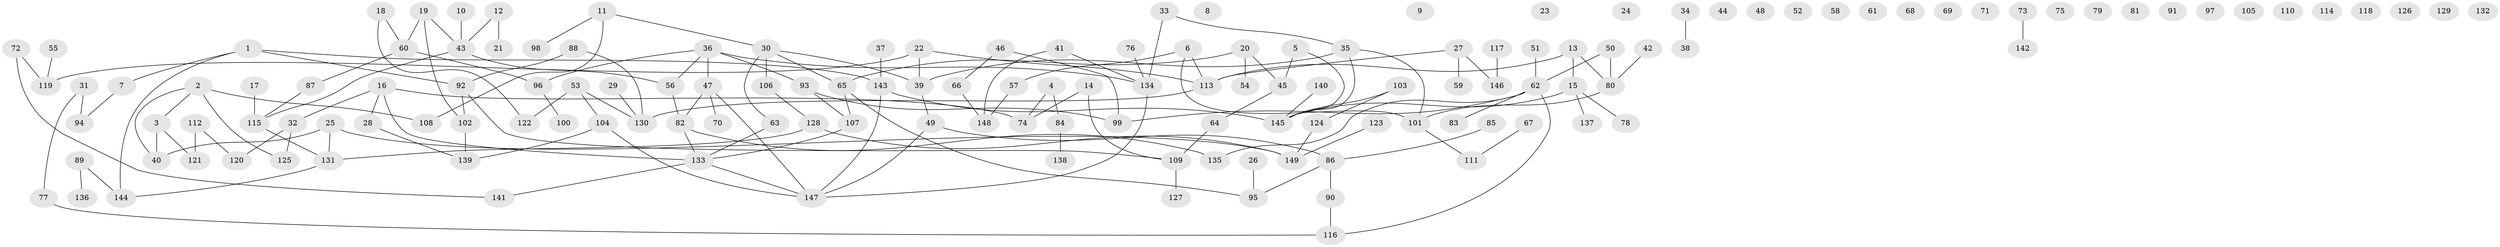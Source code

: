 // coarse degree distribution, {3: 0.08653846153846154, 0: 0.23076923076923078, 1: 0.2403846153846154, 2: 0.23076923076923078, 5: 0.07692307692307693, 4: 0.07692307692307693, 6: 0.019230769230769232, 11: 0.009615384615384616, 7: 0.019230769230769232, 9: 0.009615384615384616}
// Generated by graph-tools (version 1.1) at 2025/44/03/04/25 21:44:12]
// undirected, 149 vertices, 160 edges
graph export_dot {
graph [start="1"]
  node [color=gray90,style=filled];
  1;
  2;
  3;
  4;
  5;
  6;
  7;
  8;
  9;
  10;
  11;
  12;
  13;
  14;
  15;
  16;
  17;
  18;
  19;
  20;
  21;
  22;
  23;
  24;
  25;
  26;
  27;
  28;
  29;
  30;
  31;
  32;
  33;
  34;
  35;
  36;
  37;
  38;
  39;
  40;
  41;
  42;
  43;
  44;
  45;
  46;
  47;
  48;
  49;
  50;
  51;
  52;
  53;
  54;
  55;
  56;
  57;
  58;
  59;
  60;
  61;
  62;
  63;
  64;
  65;
  66;
  67;
  68;
  69;
  70;
  71;
  72;
  73;
  74;
  75;
  76;
  77;
  78;
  79;
  80;
  81;
  82;
  83;
  84;
  85;
  86;
  87;
  88;
  89;
  90;
  91;
  92;
  93;
  94;
  95;
  96;
  97;
  98;
  99;
  100;
  101;
  102;
  103;
  104;
  105;
  106;
  107;
  108;
  109;
  110;
  111;
  112;
  113;
  114;
  115;
  116;
  117;
  118;
  119;
  120;
  121;
  122;
  123;
  124;
  125;
  126;
  127;
  128;
  129;
  130;
  131;
  132;
  133;
  134;
  135;
  136;
  137;
  138;
  139;
  140;
  141;
  142;
  143;
  144;
  145;
  146;
  147;
  148;
  149;
  1 -- 7;
  1 -- 92;
  1 -- 143;
  1 -- 144;
  2 -- 3;
  2 -- 40;
  2 -- 108;
  2 -- 125;
  3 -- 40;
  3 -- 121;
  4 -- 74;
  4 -- 84;
  5 -- 45;
  5 -- 145;
  6 -- 57;
  6 -- 101;
  6 -- 113;
  7 -- 94;
  10 -- 43;
  11 -- 30;
  11 -- 98;
  11 -- 108;
  12 -- 21;
  12 -- 43;
  13 -- 15;
  13 -- 80;
  13 -- 113;
  14 -- 74;
  14 -- 109;
  15 -- 78;
  15 -- 137;
  15 -- 145;
  16 -- 28;
  16 -- 32;
  16 -- 74;
  16 -- 133;
  17 -- 115;
  18 -- 60;
  18 -- 122;
  19 -- 43;
  19 -- 60;
  19 -- 102;
  20 -- 45;
  20 -- 54;
  20 -- 65;
  22 -- 39;
  22 -- 113;
  22 -- 119;
  25 -- 40;
  25 -- 131;
  25 -- 149;
  26 -- 95;
  27 -- 59;
  27 -- 113;
  27 -- 146;
  28 -- 139;
  29 -- 130;
  30 -- 39;
  30 -- 63;
  30 -- 65;
  30 -- 106;
  31 -- 77;
  31 -- 94;
  32 -- 120;
  32 -- 125;
  33 -- 35;
  33 -- 134;
  34 -- 38;
  35 -- 39;
  35 -- 101;
  35 -- 145;
  36 -- 47;
  36 -- 56;
  36 -- 93;
  36 -- 96;
  36 -- 134;
  37 -- 143;
  39 -- 49;
  41 -- 134;
  41 -- 148;
  42 -- 80;
  43 -- 56;
  43 -- 115;
  45 -- 64;
  46 -- 66;
  46 -- 99;
  47 -- 70;
  47 -- 82;
  47 -- 147;
  49 -- 86;
  49 -- 147;
  50 -- 62;
  50 -- 80;
  51 -- 62;
  53 -- 104;
  53 -- 122;
  53 -- 130;
  55 -- 119;
  56 -- 82;
  57 -- 148;
  60 -- 87;
  60 -- 96;
  62 -- 83;
  62 -- 99;
  62 -- 116;
  62 -- 135;
  63 -- 133;
  64 -- 109;
  65 -- 95;
  65 -- 107;
  66 -- 148;
  67 -- 111;
  72 -- 119;
  72 -- 141;
  73 -- 142;
  76 -- 134;
  77 -- 116;
  80 -- 101;
  82 -- 133;
  82 -- 135;
  84 -- 138;
  85 -- 86;
  86 -- 90;
  86 -- 95;
  87 -- 115;
  88 -- 92;
  88 -- 130;
  89 -- 136;
  89 -- 144;
  90 -- 116;
  92 -- 102;
  92 -- 109;
  93 -- 99;
  93 -- 107;
  96 -- 100;
  101 -- 111;
  102 -- 139;
  103 -- 124;
  103 -- 145;
  104 -- 139;
  104 -- 147;
  106 -- 128;
  107 -- 133;
  109 -- 127;
  112 -- 120;
  112 -- 121;
  113 -- 130;
  115 -- 131;
  117 -- 146;
  123 -- 149;
  124 -- 149;
  128 -- 131;
  128 -- 149;
  131 -- 144;
  133 -- 141;
  133 -- 147;
  134 -- 147;
  140 -- 145;
  143 -- 145;
  143 -- 147;
}
